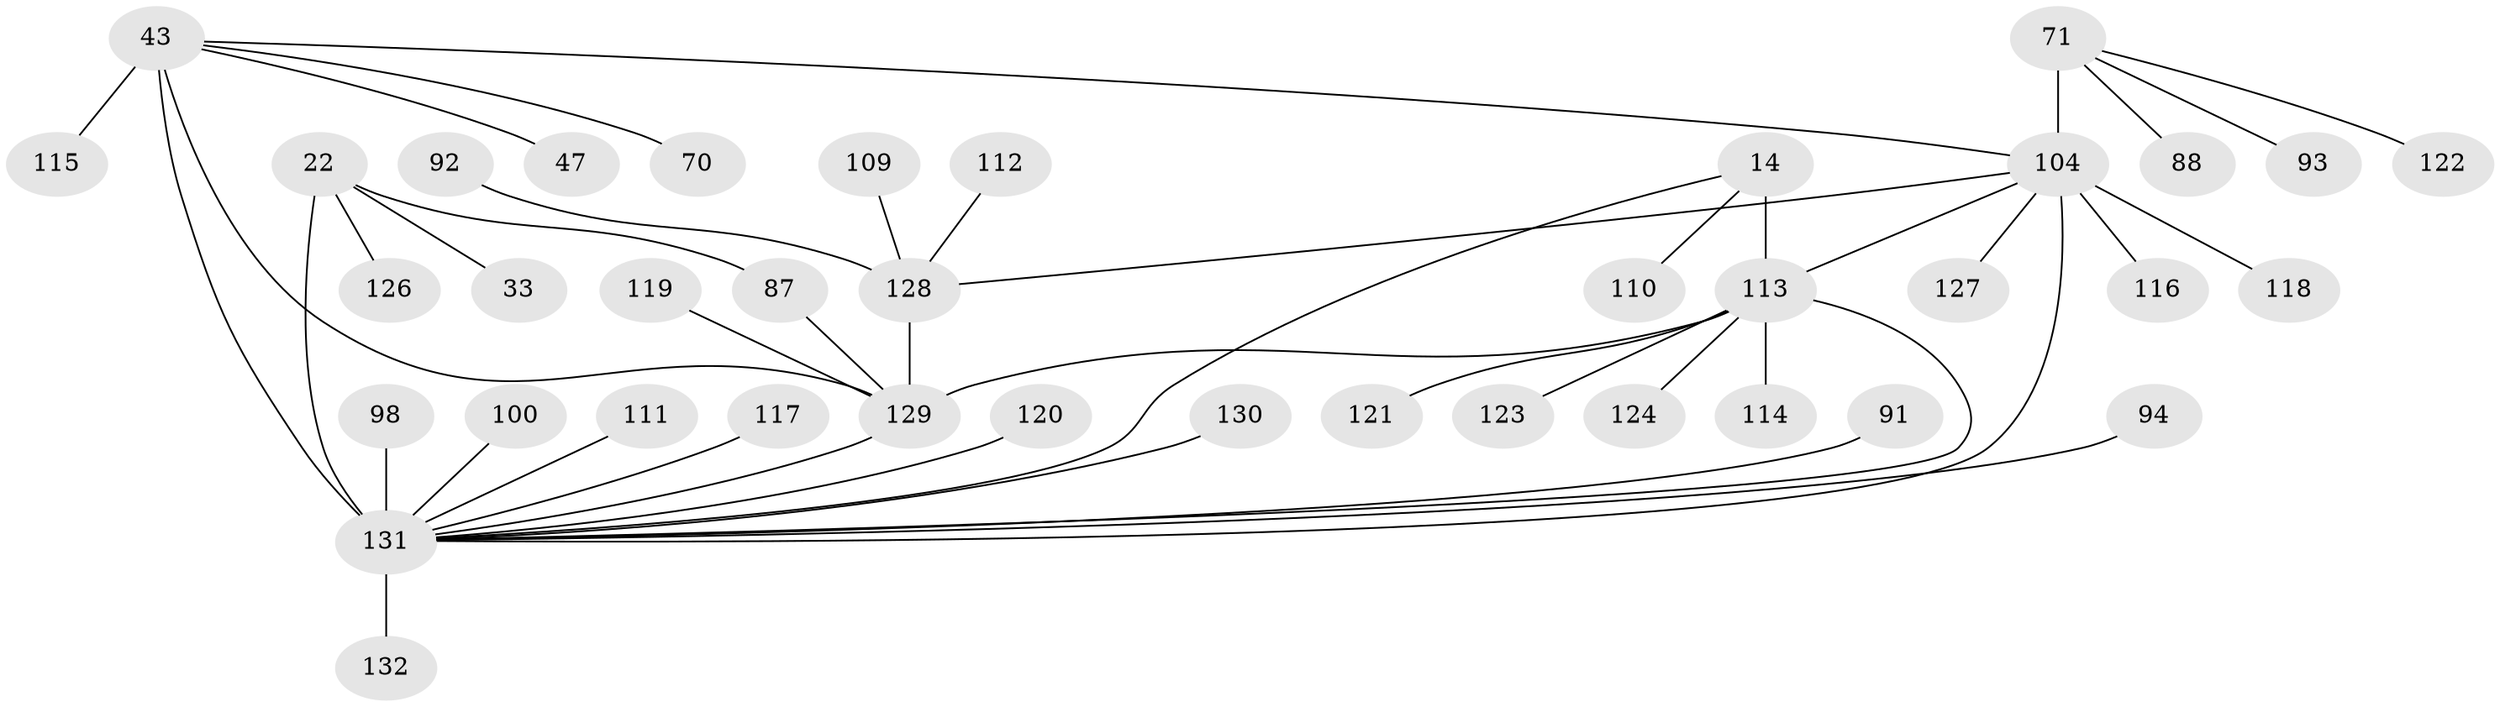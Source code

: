 // original degree distribution, {7: 0.045454545454545456, 8: 0.03787878787878788, 6: 0.030303030303030304, 11: 0.045454545454545456, 13: 0.015151515151515152, 5: 0.007575757575757576, 9: 0.015151515151515152, 12: 0.015151515151515152, 10: 0.015151515151515152, 3: 0.05303030303030303, 1: 0.5757575757575758, 2: 0.14393939393939395}
// Generated by graph-tools (version 1.1) at 2025/57/03/04/25 21:57:27]
// undirected, 39 vertices, 45 edges
graph export_dot {
graph [start="1"]
  node [color=gray90,style=filled];
  14 [super="+13"];
  22 [super="+20"];
  33;
  43 [super="+6+3"];
  47;
  70;
  71 [super="+30"];
  87;
  88;
  91;
  92 [super="+38"];
  93;
  94;
  98;
  100;
  104 [super="+99+97"];
  109 [super="+68+79"];
  110;
  111;
  112;
  113 [super="+108"];
  114;
  115;
  116;
  117;
  118;
  119 [super="+65"];
  120;
  121;
  122 [super="+51"];
  123 [super="+69"];
  124;
  126;
  127;
  128 [super="+12+44+48+86"];
  129 [super="+77+8+105"];
  130;
  131 [super="+5+125+60+75+76+82"];
  132;
  14 -- 110;
  14 -- 131;
  14 -- 113 [weight=8];
  22 -- 33;
  22 -- 87;
  22 -- 126;
  22 -- 131 [weight=8];
  43 -- 129 [weight=2];
  43 -- 131 [weight=10];
  43 -- 104;
  43 -- 47;
  43 -- 115;
  43 -- 70;
  71 -- 104 [weight=8];
  71 -- 122;
  71 -- 88;
  71 -- 93;
  87 -- 129;
  91 -- 131;
  92 -- 128;
  94 -- 131;
  98 -- 131;
  100 -- 131;
  104 -- 128;
  104 -- 131 [weight=5];
  104 -- 116;
  104 -- 118;
  104 -- 127;
  104 -- 113 [weight=2];
  109 -- 128;
  111 -- 131;
  112 -- 128;
  113 -- 129 [weight=2];
  113 -- 131 [weight=4];
  113 -- 114;
  113 -- 121;
  113 -- 123;
  113 -- 124;
  117 -- 131;
  119 -- 129;
  120 -- 131;
  128 -- 129 [weight=9];
  129 -- 131;
  130 -- 131;
  131 -- 132;
}
